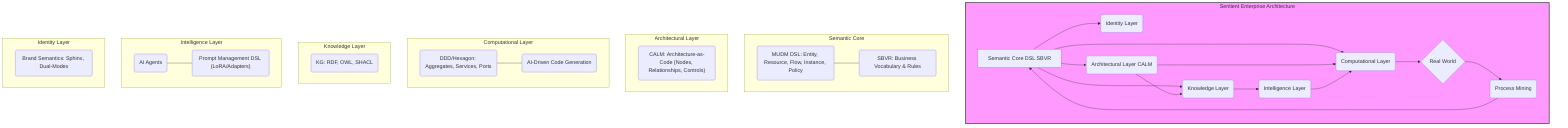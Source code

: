 graph TD
    subgraph SEA_Meta_Model["Sentient Enterprise Architecture"]
        A[Semantic Core DSL SBVR] --> B(Computational Layer);
        A --> C(Knowledge Layer);
        A --> E(Identity Layer);
        A --> H(Architectural Layer CALM);
        H --> B;
        H --> C;
        B --> F{Real World};
        C --> D(Intelligence Layer);
        D --> B;
        F --> G(Process Mining);
        G --> A;
    end

    subgraph Semantic_Core["Semantic Core"]
        MUDM("MUDM DSL: Entity, Resource, Flow, Instance, Policy");
        SBVR("SBVR: Business Vocabulary & Rules");
        MUDM --- SBVR;
    end

    subgraph Architectural_Layer["Architectural Layer"]
        CALM("CALM: Architecture-as-Code (Nodes, Relationships, Controls)");
    end

    subgraph Computational_Layer["Computational Layer"]
        DDD("DDD/Hexagon: Aggregates, Services, Ports");
        AIGen("AI-Driven Code Generation");
        DDD --- AIGen;
    end

    subgraph Knowledge_Layer["Knowledge Layer"]
        KG("KG: RDF, OWL, SHACL");
    end

    subgraph Intelligence_Layer["Intelligence Layer"]
        AI("AI Agents");
        PromptDSL("Prompt Management DSL (LoRA/Adapters)");
        AI --- PromptDSL;
    end

    subgraph Identity_Layer["Identity Layer"]
        Brand("Brand Semantics: Sphinx, Dual-Modes");
    end

    style SEA_Meta_Model fill:#f9f,stroke:#333,stroke-width:2px